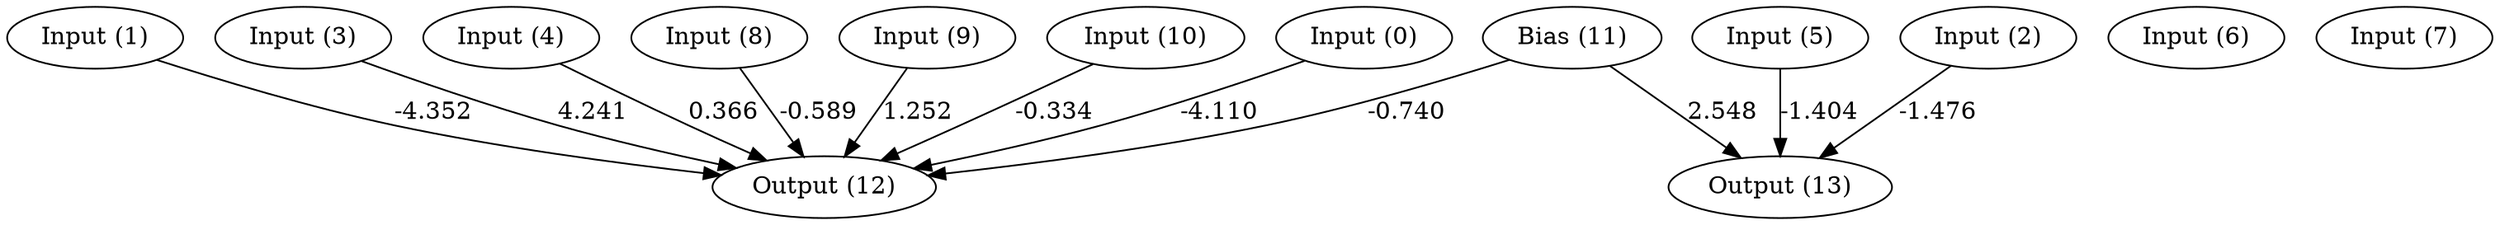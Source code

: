 digraph G {
  11 [ label="Bias (11)" ];
  0 [ label="Input (0)" ];
  1 [ label="Input (1)" ];
  2 [ label="Input (2)" ];
  3 [ label="Input (3)" ];
  4 [ label="Input (4)" ];
  5 [ label="Input (5)" ];
  6 [ label="Input (6)" ];
  7 [ label="Input (7)" ];
  8 [ label="Input (8)" ];
  9 [ label="Input (9)" ];
  10 [ label="Input (10)" ];
  12 [ label="Output (12)" ];
  13 [ label="Output (13)" ];
  { rank=same 11 0 1 2 3 4 5 6 7 8 9 10 }
  { rank=same 12 13 }
  11 -> 12 [ label="-0.740" ];
  11 -> 13 [ label="2.548" ];
  0 -> 12 [ label="-4.110" ];
  1 -> 12 [ label="-4.352" ];
  2 -> 13 [ label="-1.476" ];
  3 -> 12 [ label="4.241" ];
  4 -> 12 [ label="0.366" ];
  5 -> 13 [ label="-1.404" ];
  8 -> 12 [ label="-0.589" ];
  9 -> 12 [ label="1.252" ];
  10 -> 12 [ label="-0.334" ];
}
